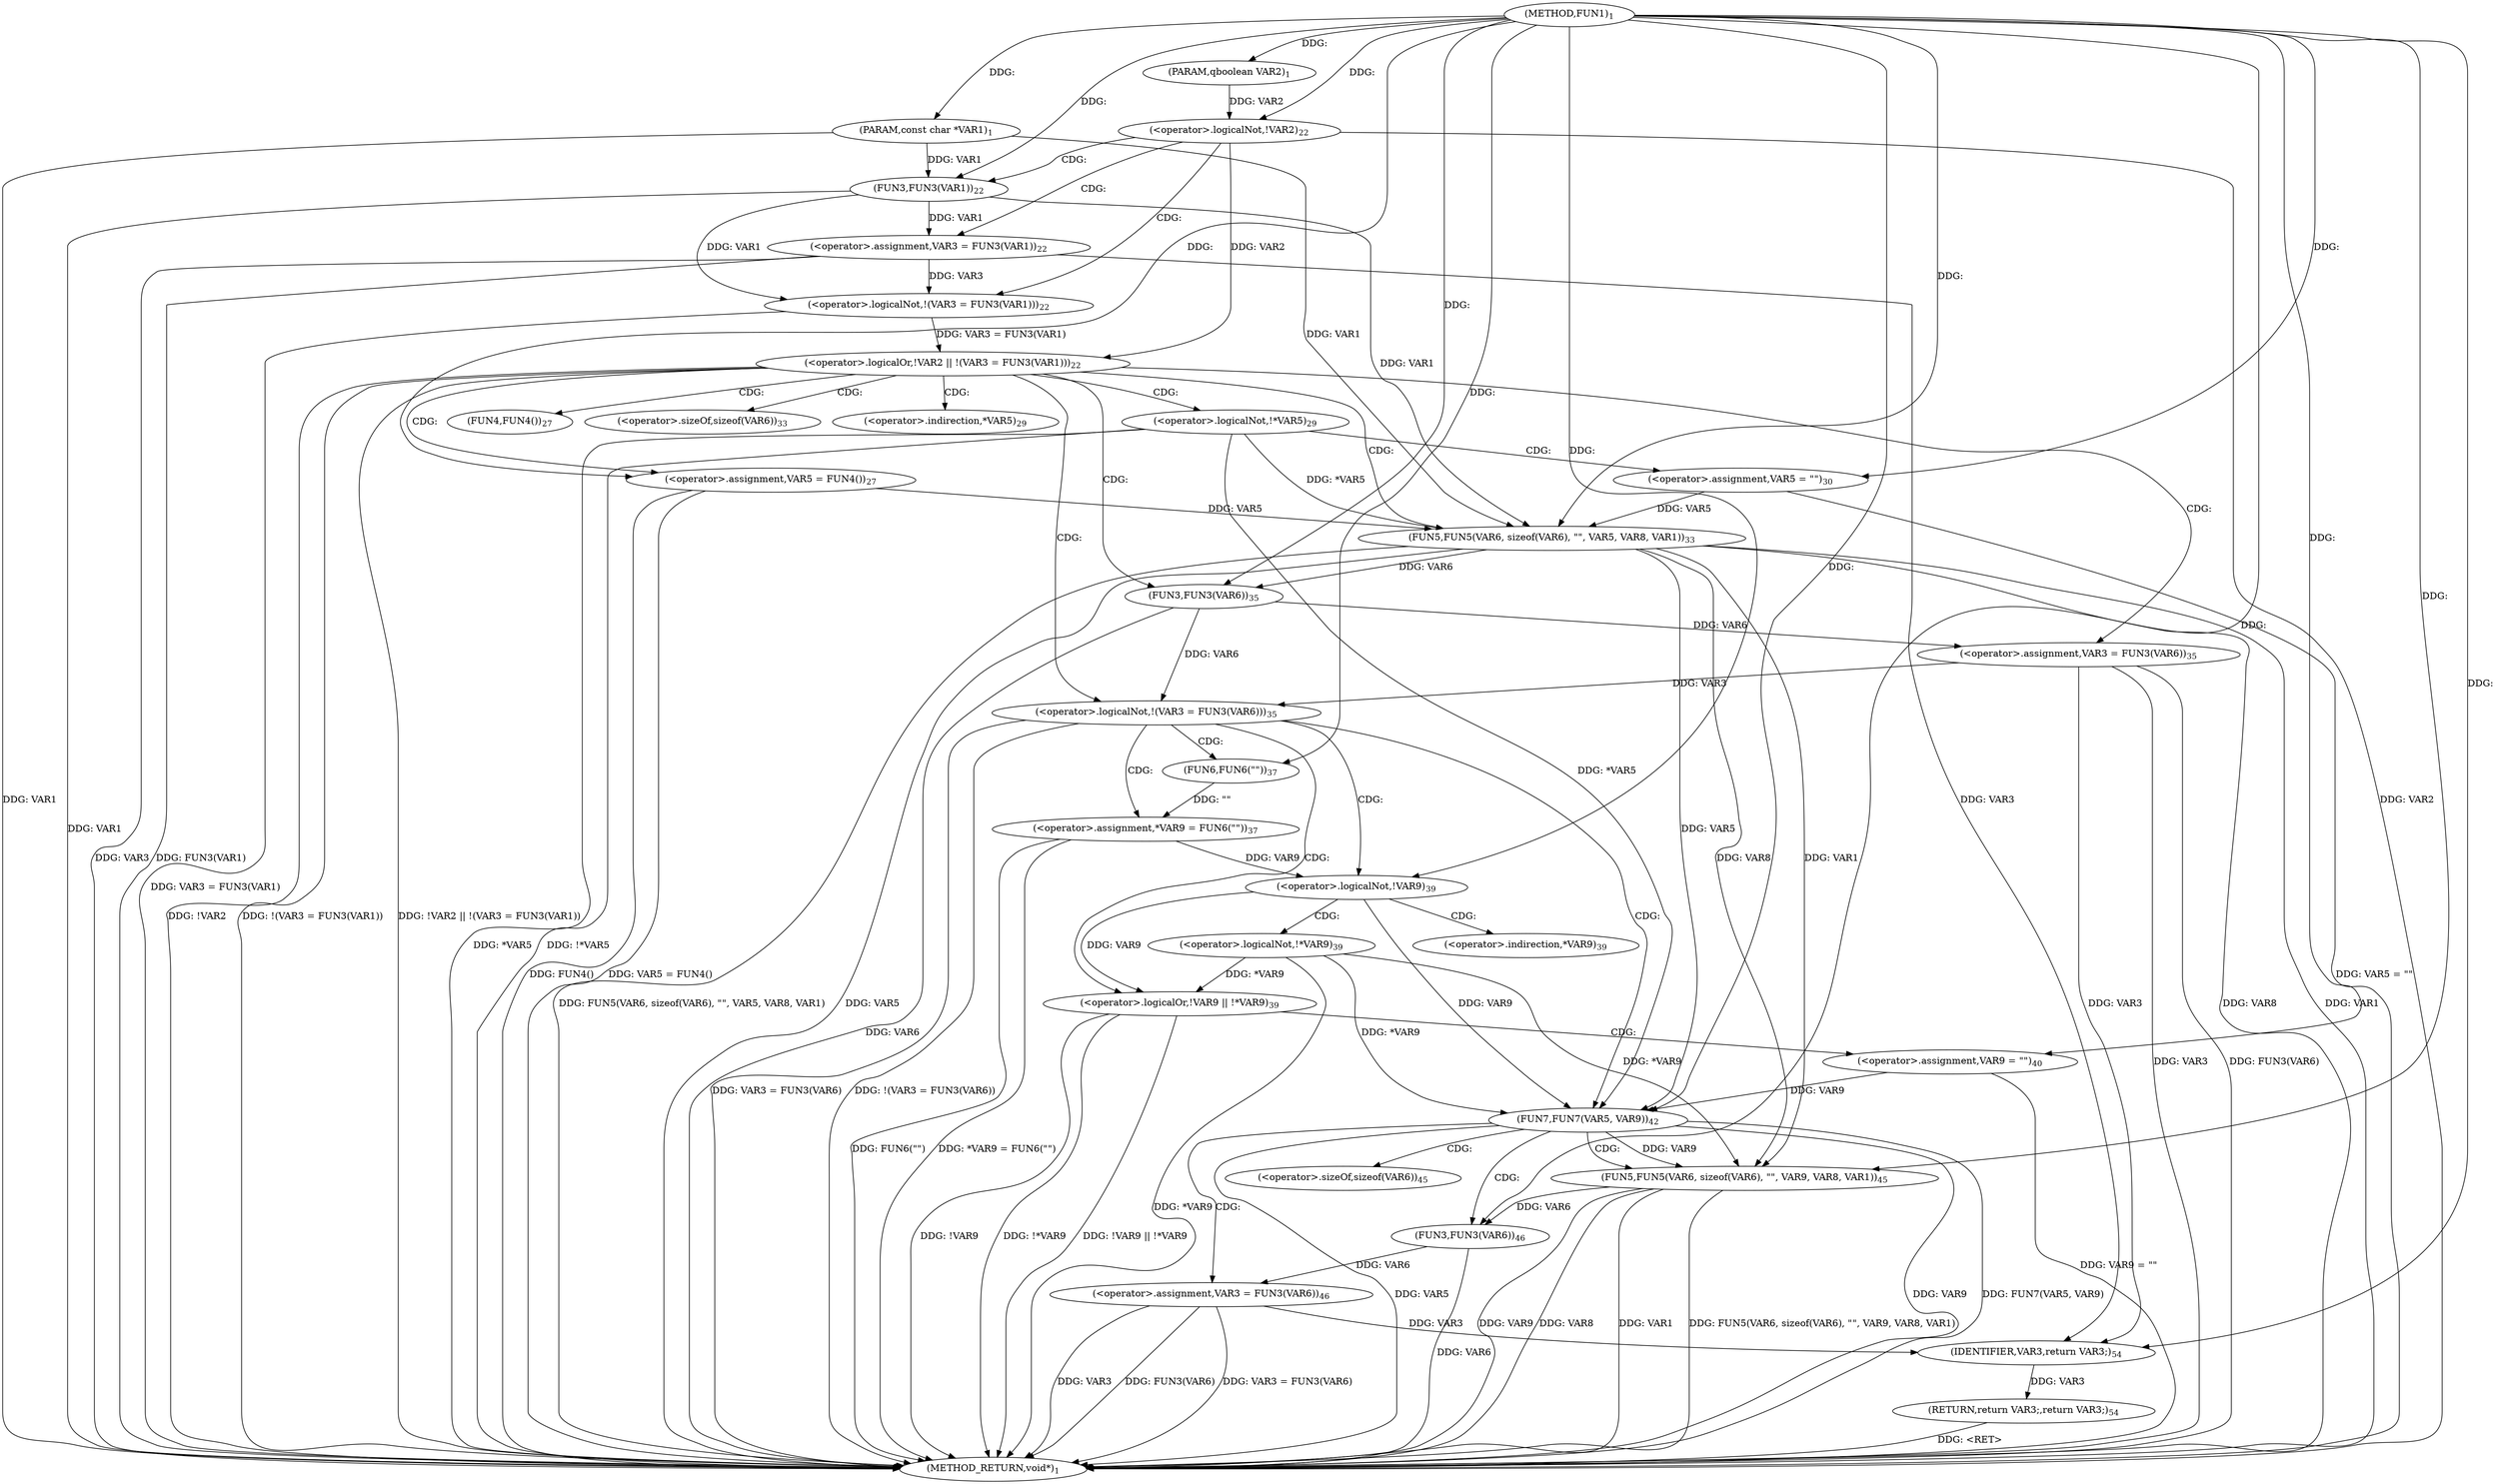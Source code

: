 digraph "FUN1" {  
"8" [label = <(METHOD,FUN1)<SUB>1</SUB>> ]
"86" [label = <(METHOD_RETURN,void*)<SUB>1</SUB>> ]
"9" [label = <(PARAM,const char *VAR1)<SUB>1</SUB>> ]
"10" [label = <(PARAM,qboolean VAR2)<SUB>1</SUB>> ]
"84" [label = <(RETURN,return VAR3;,return VAR3;)<SUB>54</SUB>> ]
"14" [label = <(&lt;operator&gt;.logicalOr,!VAR2 || !(VAR3 = FUN3(VAR1)))<SUB>22</SUB>> ]
"85" [label = <(IDENTIFIER,VAR3,return VAR3;)<SUB>54</SUB>> ]
"25" [label = <(&lt;operator&gt;.assignment,VAR5 = FUN4())<SUB>27</SUB>> ]
"36" [label = <(FUN5,FUN5(VAR6, sizeof(VAR6), &quot;&quot;, VAR5, VAR8, VAR1))<SUB>33</SUB>> ]
"15" [label = <(&lt;operator&gt;.logicalNot,!VAR2)<SUB>22</SUB>> ]
"17" [label = <(&lt;operator&gt;.logicalNot,!(VAR3 = FUN3(VAR1)))<SUB>22</SUB>> ]
"29" [label = <(&lt;operator&gt;.logicalNot,!*VAR5)<SUB>29</SUB>> ]
"45" [label = <(&lt;operator&gt;.logicalNot,!(VAR3 = FUN3(VAR6)))<SUB>35</SUB>> ]
"18" [label = <(&lt;operator&gt;.assignment,VAR3 = FUN3(VAR1))<SUB>22</SUB>> ]
"33" [label = <(&lt;operator&gt;.assignment,VAR5 = &quot;&quot;)<SUB>30</SUB>> ]
"52" [label = <(&lt;operator&gt;.assignment,*VAR9 = FUN6(&quot;&quot;))<SUB>37</SUB>> ]
"20" [label = <(FUN3,FUN3(VAR1))<SUB>22</SUB>> ]
"46" [label = <(&lt;operator&gt;.assignment,VAR3 = FUN3(VAR6))<SUB>35</SUB>> ]
"57" [label = <(&lt;operator&gt;.logicalOr,!VAR9 || !*VAR9)<SUB>39</SUB>> ]
"68" [label = <(FUN7,FUN7(VAR5, VAR9))<SUB>42</SUB>> ]
"48" [label = <(FUN3,FUN3(VAR6))<SUB>35</SUB>> ]
"54" [label = <(FUN6,FUN6(&quot;&quot;))<SUB>37</SUB>> ]
"64" [label = <(&lt;operator&gt;.assignment,VAR9 = &quot;&quot;)<SUB>40</SUB>> ]
"72" [label = <(FUN5,FUN5(VAR6, sizeof(VAR6), &quot;&quot;, VAR9, VAR8, VAR1))<SUB>45</SUB>> ]
"80" [label = <(&lt;operator&gt;.assignment,VAR3 = FUN3(VAR6))<SUB>46</SUB>> ]
"58" [label = <(&lt;operator&gt;.logicalNot,!VAR9)<SUB>39</SUB>> ]
"60" [label = <(&lt;operator&gt;.logicalNot,!*VAR9)<SUB>39</SUB>> ]
"82" [label = <(FUN3,FUN3(VAR6))<SUB>46</SUB>> ]
"27" [label = <(FUN4,FUN4())<SUB>27</SUB>> ]
"38" [label = <(&lt;operator&gt;.sizeOf,sizeof(VAR6))<SUB>33</SUB>> ]
"30" [label = <(&lt;operator&gt;.indirection,*VAR5)<SUB>29</SUB>> ]
"61" [label = <(&lt;operator&gt;.indirection,*VAR9)<SUB>39</SUB>> ]
"74" [label = <(&lt;operator&gt;.sizeOf,sizeof(VAR6))<SUB>45</SUB>> ]
  "84" -> "86"  [ label = "DDG: &lt;RET&gt;"] 
  "9" -> "86"  [ label = "DDG: VAR1"] 
  "15" -> "86"  [ label = "DDG: VAR2"] 
  "14" -> "86"  [ label = "DDG: !VAR2"] 
  "18" -> "86"  [ label = "DDG: VAR3"] 
  "20" -> "86"  [ label = "DDG: VAR1"] 
  "18" -> "86"  [ label = "DDG: FUN3(VAR1)"] 
  "17" -> "86"  [ label = "DDG: VAR3 = FUN3(VAR1)"] 
  "14" -> "86"  [ label = "DDG: !(VAR3 = FUN3(VAR1))"] 
  "14" -> "86"  [ label = "DDG: !VAR2 || !(VAR3 = FUN3(VAR1))"] 
  "25" -> "86"  [ label = "DDG: FUN4()"] 
  "25" -> "86"  [ label = "DDG: VAR5 = FUN4()"] 
  "29" -> "86"  [ label = "DDG: *VAR5"] 
  "29" -> "86"  [ label = "DDG: !*VAR5"] 
  "33" -> "86"  [ label = "DDG: VAR5 = &quot;&quot;"] 
  "36" -> "86"  [ label = "DDG: VAR5"] 
  "36" -> "86"  [ label = "DDG: VAR8"] 
  "36" -> "86"  [ label = "DDG: VAR1"] 
  "36" -> "86"  [ label = "DDG: FUN5(VAR6, sizeof(VAR6), &quot;&quot;, VAR5, VAR8, VAR1)"] 
  "46" -> "86"  [ label = "DDG: VAR3"] 
  "48" -> "86"  [ label = "DDG: VAR6"] 
  "46" -> "86"  [ label = "DDG: FUN3(VAR6)"] 
  "45" -> "86"  [ label = "DDG: VAR3 = FUN3(VAR6)"] 
  "45" -> "86"  [ label = "DDG: !(VAR3 = FUN3(VAR6))"] 
  "52" -> "86"  [ label = "DDG: FUN6(&quot;&quot;)"] 
  "52" -> "86"  [ label = "DDG: *VAR9 = FUN6(&quot;&quot;)"] 
  "57" -> "86"  [ label = "DDG: !VAR9"] 
  "60" -> "86"  [ label = "DDG: *VAR9"] 
  "57" -> "86"  [ label = "DDG: !*VAR9"] 
  "57" -> "86"  [ label = "DDG: !VAR9 || !*VAR9"] 
  "64" -> "86"  [ label = "DDG: VAR9 = &quot;&quot;"] 
  "68" -> "86"  [ label = "DDG: VAR5"] 
  "68" -> "86"  [ label = "DDG: VAR9"] 
  "68" -> "86"  [ label = "DDG: FUN7(VAR5, VAR9)"] 
  "72" -> "86"  [ label = "DDG: VAR9"] 
  "72" -> "86"  [ label = "DDG: VAR8"] 
  "72" -> "86"  [ label = "DDG: VAR1"] 
  "72" -> "86"  [ label = "DDG: FUN5(VAR6, sizeof(VAR6), &quot;&quot;, VAR9, VAR8, VAR1)"] 
  "80" -> "86"  [ label = "DDG: VAR3"] 
  "82" -> "86"  [ label = "DDG: VAR6"] 
  "80" -> "86"  [ label = "DDG: FUN3(VAR6)"] 
  "80" -> "86"  [ label = "DDG: VAR3 = FUN3(VAR6)"] 
  "8" -> "9"  [ label = "DDG: "] 
  "8" -> "10"  [ label = "DDG: "] 
  "85" -> "84"  [ label = "DDG: VAR3"] 
  "46" -> "85"  [ label = "DDG: VAR3"] 
  "18" -> "85"  [ label = "DDG: VAR3"] 
  "80" -> "85"  [ label = "DDG: VAR3"] 
  "8" -> "85"  [ label = "DDG: "] 
  "15" -> "14"  [ label = "DDG: VAR2"] 
  "17" -> "14"  [ label = "DDG: VAR3 = FUN3(VAR1)"] 
  "8" -> "25"  [ label = "DDG: "] 
  "10" -> "15"  [ label = "DDG: VAR2"] 
  "8" -> "15"  [ label = "DDG: "] 
  "18" -> "17"  [ label = "DDG: VAR3"] 
  "20" -> "17"  [ label = "DDG: VAR1"] 
  "8" -> "36"  [ label = "DDG: "] 
  "25" -> "36"  [ label = "DDG: VAR5"] 
  "29" -> "36"  [ label = "DDG: *VAR5"] 
  "33" -> "36"  [ label = "DDG: VAR5"] 
  "9" -> "36"  [ label = "DDG: VAR1"] 
  "20" -> "36"  [ label = "DDG: VAR1"] 
  "20" -> "18"  [ label = "DDG: VAR1"] 
  "8" -> "33"  [ label = "DDG: "] 
  "46" -> "45"  [ label = "DDG: VAR3"] 
  "48" -> "45"  [ label = "DDG: VAR6"] 
  "54" -> "52"  [ label = "DDG: &quot;&quot;"] 
  "9" -> "20"  [ label = "DDG: VAR1"] 
  "8" -> "20"  [ label = "DDG: "] 
  "48" -> "46"  [ label = "DDG: VAR6"] 
  "36" -> "48"  [ label = "DDG: VAR6"] 
  "8" -> "48"  [ label = "DDG: "] 
  "8" -> "54"  [ label = "DDG: "] 
  "58" -> "57"  [ label = "DDG: VAR9"] 
  "60" -> "57"  [ label = "DDG: *VAR9"] 
  "8" -> "64"  [ label = "DDG: "] 
  "29" -> "68"  [ label = "DDG: *VAR5"] 
  "36" -> "68"  [ label = "DDG: VAR5"] 
  "8" -> "68"  [ label = "DDG: "] 
  "58" -> "68"  [ label = "DDG: VAR9"] 
  "60" -> "68"  [ label = "DDG: *VAR9"] 
  "64" -> "68"  [ label = "DDG: VAR9"] 
  "82" -> "80"  [ label = "DDG: VAR6"] 
  "52" -> "58"  [ label = "DDG: VAR9"] 
  "8" -> "58"  [ label = "DDG: "] 
  "8" -> "72"  [ label = "DDG: "] 
  "60" -> "72"  [ label = "DDG: *VAR9"] 
  "68" -> "72"  [ label = "DDG: VAR9"] 
  "36" -> "72"  [ label = "DDG: VAR8"] 
  "36" -> "72"  [ label = "DDG: VAR1"] 
  "72" -> "82"  [ label = "DDG: VAR6"] 
  "8" -> "82"  [ label = "DDG: "] 
  "14" -> "30"  [ label = "CDG: "] 
  "14" -> "48"  [ label = "CDG: "] 
  "14" -> "46"  [ label = "CDG: "] 
  "14" -> "38"  [ label = "CDG: "] 
  "14" -> "25"  [ label = "CDG: "] 
  "14" -> "45"  [ label = "CDG: "] 
  "14" -> "27"  [ label = "CDG: "] 
  "14" -> "29"  [ label = "CDG: "] 
  "14" -> "36"  [ label = "CDG: "] 
  "15" -> "17"  [ label = "CDG: "] 
  "15" -> "20"  [ label = "CDG: "] 
  "15" -> "18"  [ label = "CDG: "] 
  "29" -> "33"  [ label = "CDG: "] 
  "45" -> "68"  [ label = "CDG: "] 
  "45" -> "57"  [ label = "CDG: "] 
  "45" -> "52"  [ label = "CDG: "] 
  "45" -> "54"  [ label = "CDG: "] 
  "45" -> "58"  [ label = "CDG: "] 
  "57" -> "64"  [ label = "CDG: "] 
  "68" -> "72"  [ label = "CDG: "] 
  "68" -> "74"  [ label = "CDG: "] 
  "68" -> "82"  [ label = "CDG: "] 
  "68" -> "80"  [ label = "CDG: "] 
  "58" -> "60"  [ label = "CDG: "] 
  "58" -> "61"  [ label = "CDG: "] 
}
